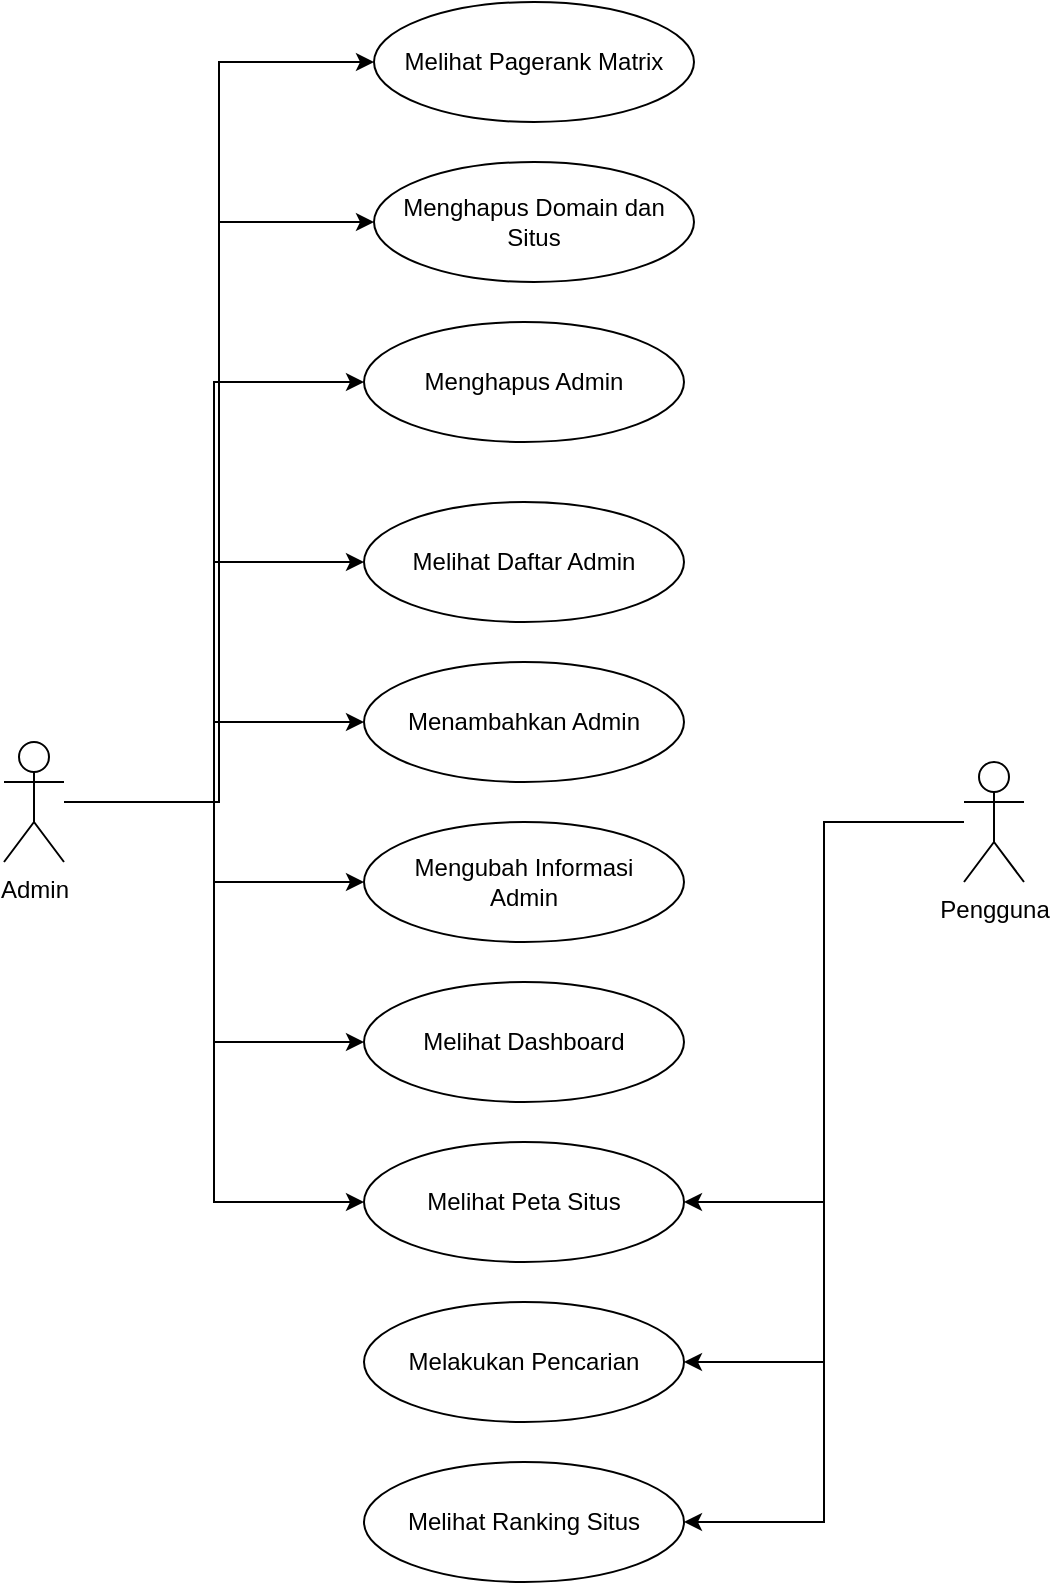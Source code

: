<mxfile version="21.5.0" type="device">
  <diagram name="Page-1" id="cS_FsyVhDc160SAid0yu">
    <mxGraphModel dx="1035" dy="569" grid="1" gridSize="10" guides="1" tooltips="1" connect="1" arrows="1" fold="1" page="1" pageScale="1" pageWidth="850" pageHeight="1100" math="0" shadow="0">
      <root>
        <mxCell id="0" />
        <mxCell id="1" parent="0" />
        <mxCell id="8PfJUhpZWV5Am8uMTYHY-13" style="edgeStyle=orthogonalEdgeStyle;rounded=0;orthogonalLoop=1;jettySize=auto;html=1;entryX=0;entryY=0.5;entryDx=0;entryDy=0;" edge="1" parent="1" source="8PfJUhpZWV5Am8uMTYHY-5" target="8PfJUhpZWV5Am8uMTYHY-10">
          <mxGeometry relative="1" as="geometry" />
        </mxCell>
        <mxCell id="8PfJUhpZWV5Am8uMTYHY-16" style="edgeStyle=orthogonalEdgeStyle;rounded=0;orthogonalLoop=1;jettySize=auto;html=1;entryX=0;entryY=0.5;entryDx=0;entryDy=0;" edge="1" parent="1" source="8PfJUhpZWV5Am8uMTYHY-5" target="8PfJUhpZWV5Am8uMTYHY-9">
          <mxGeometry relative="1" as="geometry" />
        </mxCell>
        <mxCell id="8PfJUhpZWV5Am8uMTYHY-17" style="edgeStyle=orthogonalEdgeStyle;rounded=0;orthogonalLoop=1;jettySize=auto;html=1;entryX=0;entryY=0.5;entryDx=0;entryDy=0;" edge="1" parent="1" source="8PfJUhpZWV5Am8uMTYHY-5" target="8PfJUhpZWV5Am8uMTYHY-8">
          <mxGeometry relative="1" as="geometry" />
        </mxCell>
        <mxCell id="8PfJUhpZWV5Am8uMTYHY-18" style="edgeStyle=orthogonalEdgeStyle;rounded=0;orthogonalLoop=1;jettySize=auto;html=1;entryX=0;entryY=0.5;entryDx=0;entryDy=0;" edge="1" parent="1" source="8PfJUhpZWV5Am8uMTYHY-5" target="8PfJUhpZWV5Am8uMTYHY-7">
          <mxGeometry relative="1" as="geometry" />
        </mxCell>
        <mxCell id="8PfJUhpZWV5Am8uMTYHY-19" style="edgeStyle=orthogonalEdgeStyle;rounded=0;orthogonalLoop=1;jettySize=auto;html=1;entryX=0;entryY=0.5;entryDx=0;entryDy=0;" edge="1" parent="1" source="8PfJUhpZWV5Am8uMTYHY-5" target="8PfJUhpZWV5Am8uMTYHY-6">
          <mxGeometry relative="1" as="geometry" />
        </mxCell>
        <mxCell id="8PfJUhpZWV5Am8uMTYHY-25" style="edgeStyle=orthogonalEdgeStyle;rounded=0;orthogonalLoop=1;jettySize=auto;html=1;entryX=0;entryY=0.5;entryDx=0;entryDy=0;" edge="1" parent="1" source="8PfJUhpZWV5Am8uMTYHY-5" target="8PfJUhpZWV5Am8uMTYHY-24">
          <mxGeometry relative="1" as="geometry" />
        </mxCell>
        <mxCell id="8PfJUhpZWV5Am8uMTYHY-32" style="edgeStyle=orthogonalEdgeStyle;rounded=0;orthogonalLoop=1;jettySize=auto;html=1;entryX=0;entryY=0.5;entryDx=0;entryDy=0;" edge="1" parent="1" source="8PfJUhpZWV5Am8uMTYHY-5" target="8PfJUhpZWV5Am8uMTYHY-26">
          <mxGeometry relative="1" as="geometry" />
        </mxCell>
        <mxCell id="8PfJUhpZWV5Am8uMTYHY-34" style="edgeStyle=orthogonalEdgeStyle;rounded=0;orthogonalLoop=1;jettySize=auto;html=1;entryX=0;entryY=0.5;entryDx=0;entryDy=0;" edge="1" parent="1" source="8PfJUhpZWV5Am8uMTYHY-5" target="8PfJUhpZWV5Am8uMTYHY-33">
          <mxGeometry relative="1" as="geometry" />
        </mxCell>
        <mxCell id="8PfJUhpZWV5Am8uMTYHY-5" value="Admin" style="shape=umlActor;verticalLabelPosition=bottom;verticalAlign=top;html=1;outlineConnect=0;" vertex="1" parent="1">
          <mxGeometry x="160" y="470" width="30" height="60" as="geometry" />
        </mxCell>
        <mxCell id="8PfJUhpZWV5Am8uMTYHY-6" value="Melihat Daftar Admin" style="ellipse;whiteSpace=wrap;html=1;" vertex="1" parent="1">
          <mxGeometry x="340" y="350" width="160" height="60" as="geometry" />
        </mxCell>
        <mxCell id="8PfJUhpZWV5Am8uMTYHY-7" value="Menambahkan Admin" style="ellipse;whiteSpace=wrap;html=1;" vertex="1" parent="1">
          <mxGeometry x="340" y="430" width="160" height="60" as="geometry" />
        </mxCell>
        <mxCell id="8PfJUhpZWV5Am8uMTYHY-8" value="Mengubah Informasi &lt;br&gt;Admin" style="ellipse;whiteSpace=wrap;html=1;" vertex="1" parent="1">
          <mxGeometry x="340" y="510" width="160" height="60" as="geometry" />
        </mxCell>
        <mxCell id="8PfJUhpZWV5Am8uMTYHY-9" value="Melihat Dashboard" style="ellipse;whiteSpace=wrap;html=1;" vertex="1" parent="1">
          <mxGeometry x="340" y="590" width="160" height="60" as="geometry" />
        </mxCell>
        <mxCell id="8PfJUhpZWV5Am8uMTYHY-10" value="Melihat Peta Situs" style="ellipse;whiteSpace=wrap;html=1;" vertex="1" parent="1">
          <mxGeometry x="340" y="670" width="160" height="60" as="geometry" />
        </mxCell>
        <mxCell id="8PfJUhpZWV5Am8uMTYHY-12" style="edgeStyle=orthogonalEdgeStyle;rounded=0;orthogonalLoop=1;jettySize=auto;html=1;entryX=1;entryY=0.5;entryDx=0;entryDy=0;" edge="1" parent="1" source="8PfJUhpZWV5Am8uMTYHY-11" target="8PfJUhpZWV5Am8uMTYHY-10">
          <mxGeometry relative="1" as="geometry" />
        </mxCell>
        <mxCell id="8PfJUhpZWV5Am8uMTYHY-22" style="edgeStyle=orthogonalEdgeStyle;rounded=0;orthogonalLoop=1;jettySize=auto;html=1;entryX=1;entryY=0.5;entryDx=0;entryDy=0;" edge="1" parent="1" source="8PfJUhpZWV5Am8uMTYHY-11" target="8PfJUhpZWV5Am8uMTYHY-20">
          <mxGeometry relative="1" as="geometry" />
        </mxCell>
        <mxCell id="8PfJUhpZWV5Am8uMTYHY-23" style="edgeStyle=orthogonalEdgeStyle;rounded=0;orthogonalLoop=1;jettySize=auto;html=1;entryX=1;entryY=0.5;entryDx=0;entryDy=0;" edge="1" parent="1" source="8PfJUhpZWV5Am8uMTYHY-11" target="8PfJUhpZWV5Am8uMTYHY-21">
          <mxGeometry relative="1" as="geometry" />
        </mxCell>
        <mxCell id="8PfJUhpZWV5Am8uMTYHY-11" value="Pengguna" style="shape=umlActor;verticalLabelPosition=bottom;verticalAlign=top;html=1;outlineConnect=0;" vertex="1" parent="1">
          <mxGeometry x="640" y="480" width="30" height="60" as="geometry" />
        </mxCell>
        <mxCell id="8PfJUhpZWV5Am8uMTYHY-20" value="Melakukan Pencarian" style="ellipse;whiteSpace=wrap;html=1;" vertex="1" parent="1">
          <mxGeometry x="340" y="750" width="160" height="60" as="geometry" />
        </mxCell>
        <mxCell id="8PfJUhpZWV5Am8uMTYHY-21" value="Melihat Ranking Situs" style="ellipse;whiteSpace=wrap;html=1;" vertex="1" parent="1">
          <mxGeometry x="340" y="830" width="160" height="60" as="geometry" />
        </mxCell>
        <mxCell id="8PfJUhpZWV5Am8uMTYHY-24" value="Menghapus Admin" style="ellipse;whiteSpace=wrap;html=1;" vertex="1" parent="1">
          <mxGeometry x="340" y="260" width="160" height="60" as="geometry" />
        </mxCell>
        <mxCell id="8PfJUhpZWV5Am8uMTYHY-26" value="Menghapus Domain dan Situs" style="ellipse;whiteSpace=wrap;html=1;" vertex="1" parent="1">
          <mxGeometry x="345" y="180" width="160" height="60" as="geometry" />
        </mxCell>
        <mxCell id="8PfJUhpZWV5Am8uMTYHY-33" value="Melihat Pagerank Matrix" style="ellipse;whiteSpace=wrap;html=1;" vertex="1" parent="1">
          <mxGeometry x="345" y="100" width="160" height="60" as="geometry" />
        </mxCell>
      </root>
    </mxGraphModel>
  </diagram>
</mxfile>
